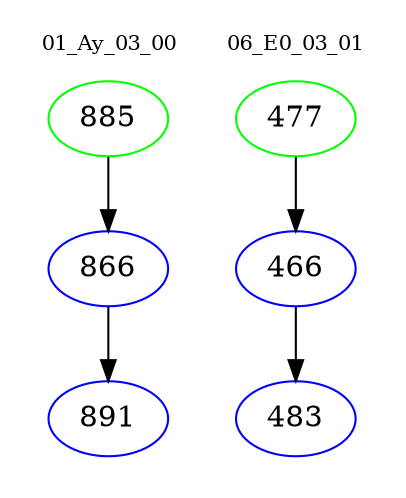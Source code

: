 digraph{
subgraph cluster_0 {
color = white
label = "01_Ay_03_00";
fontsize=10;
T0_885 [label="885", color="green"]
T0_885 -> T0_866 [color="black"]
T0_866 [label="866", color="blue"]
T0_866 -> T0_891 [color="black"]
T0_891 [label="891", color="blue"]
}
subgraph cluster_1 {
color = white
label = "06_E0_03_01";
fontsize=10;
T1_477 [label="477", color="green"]
T1_477 -> T1_466 [color="black"]
T1_466 [label="466", color="blue"]
T1_466 -> T1_483 [color="black"]
T1_483 [label="483", color="blue"]
}
}
